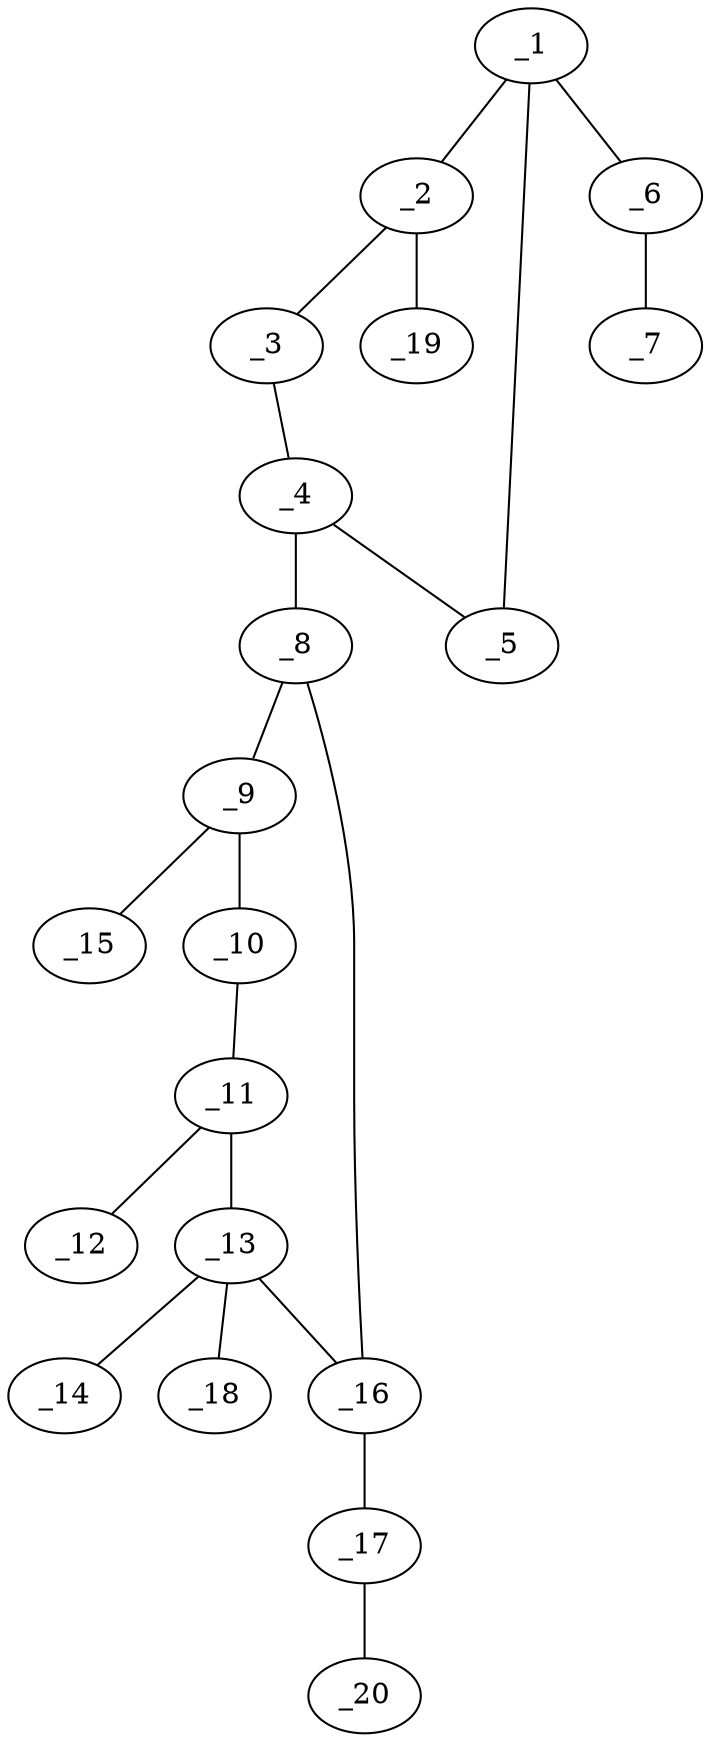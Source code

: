 graph molid647646 {
	_1	 [charge=0,
		chem=1,
		symbol="C  ",
		x="4.0981",
		y="1.9081"];
	_2	 [charge=0,
		chem=1,
		symbol="C  ",
		x="5.0981",
		y="1.9081"];
	_1 -- _2	 [valence=1];
	_5	 [charge=0,
		chem=2,
		symbol="O  ",
		x="3.7891",
		y="0.9571"];
	_1 -- _5	 [valence=1];
	_6	 [charge=0,
		chem=1,
		symbol="C  ",
		x="3.5103",
		y="2.7172"];
	_1 -- _6	 [valence=1];
	_3	 [charge=0,
		chem=1,
		symbol="C  ",
		x="5.4071",
		y="0.9571"];
	_2 -- _3	 [valence=1];
	_19	 [charge=0,
		chem=22,
		symbol="F  ",
		x="5.6859",
		y="2.7172"];
	_2 -- _19	 [valence=1];
	_4	 [charge=0,
		chem=1,
		symbol="C  ",
		x="4.5981",
		y="0.3693"];
	_3 -- _4	 [valence=1];
	_4 -- _5	 [valence=1];
	_8	 [charge=0,
		chem=4,
		symbol="N  ",
		x="4.5981",
		y="-0.6307"];
	_4 -- _8	 [valence=1];
	_7	 [charge=0,
		chem=2,
		symbol="O  ",
		x="3.917",
		y="3.6307"];
	_6 -- _7	 [valence=1];
	_9	 [charge=0,
		chem=1,
		symbol="C  ",
		x="5.4641",
		y="-1.1307"];
	_8 -- _9	 [valence=1];
	_16	 [charge=0,
		chem=1,
		symbol="C  ",
		x="3.7321",
		y="-1.1307"];
	_8 -- _16	 [valence=1];
	_10	 [charge=0,
		chem=4,
		symbol="N  ",
		x="5.4641",
		y="-2.1307"];
	_9 -- _10	 [valence=1];
	_15	 [charge=0,
		chem=2,
		symbol="O  ",
		x="6.3301",
		y="-0.6307"];
	_9 -- _15	 [valence=2];
	_11	 [charge=0,
		chem=1,
		symbol="C  ",
		x="4.5981",
		y="-2.6307"];
	_10 -- _11	 [valence=1];
	_12	 [charge=0,
		chem=2,
		symbol="O  ",
		x="4.5981",
		y="-3.6307"];
	_11 -- _12	 [valence=2];
	_13	 [charge=0,
		chem=1,
		symbol="C  ",
		x="3.732",
		y="-2.1307"];
	_11 -- _13	 [valence=1];
	_14	 [charge=0,
		chem=1,
		symbol="C  ",
		x="3.232",
		y="-2.9967"];
	_13 -- _14	 [valence=1];
	_13 -- _16	 [valence=1];
	_18	 [charge=0,
		chem=10,
		symbol="Br ",
		x="2.732",
		y="-2.1307"];
	_13 -- _18	 [valence=1];
	_17	 [charge=0,
		chem=2,
		symbol="O  ",
		x="2.866",
		y="-0.6307"];
	_16 -- _17	 [valence=1];
	_20	 [charge=0,
		chem=1,
		symbol="C  ",
		x=2,
		y="-1.1307"];
	_17 -- _20	 [valence=1];
}
